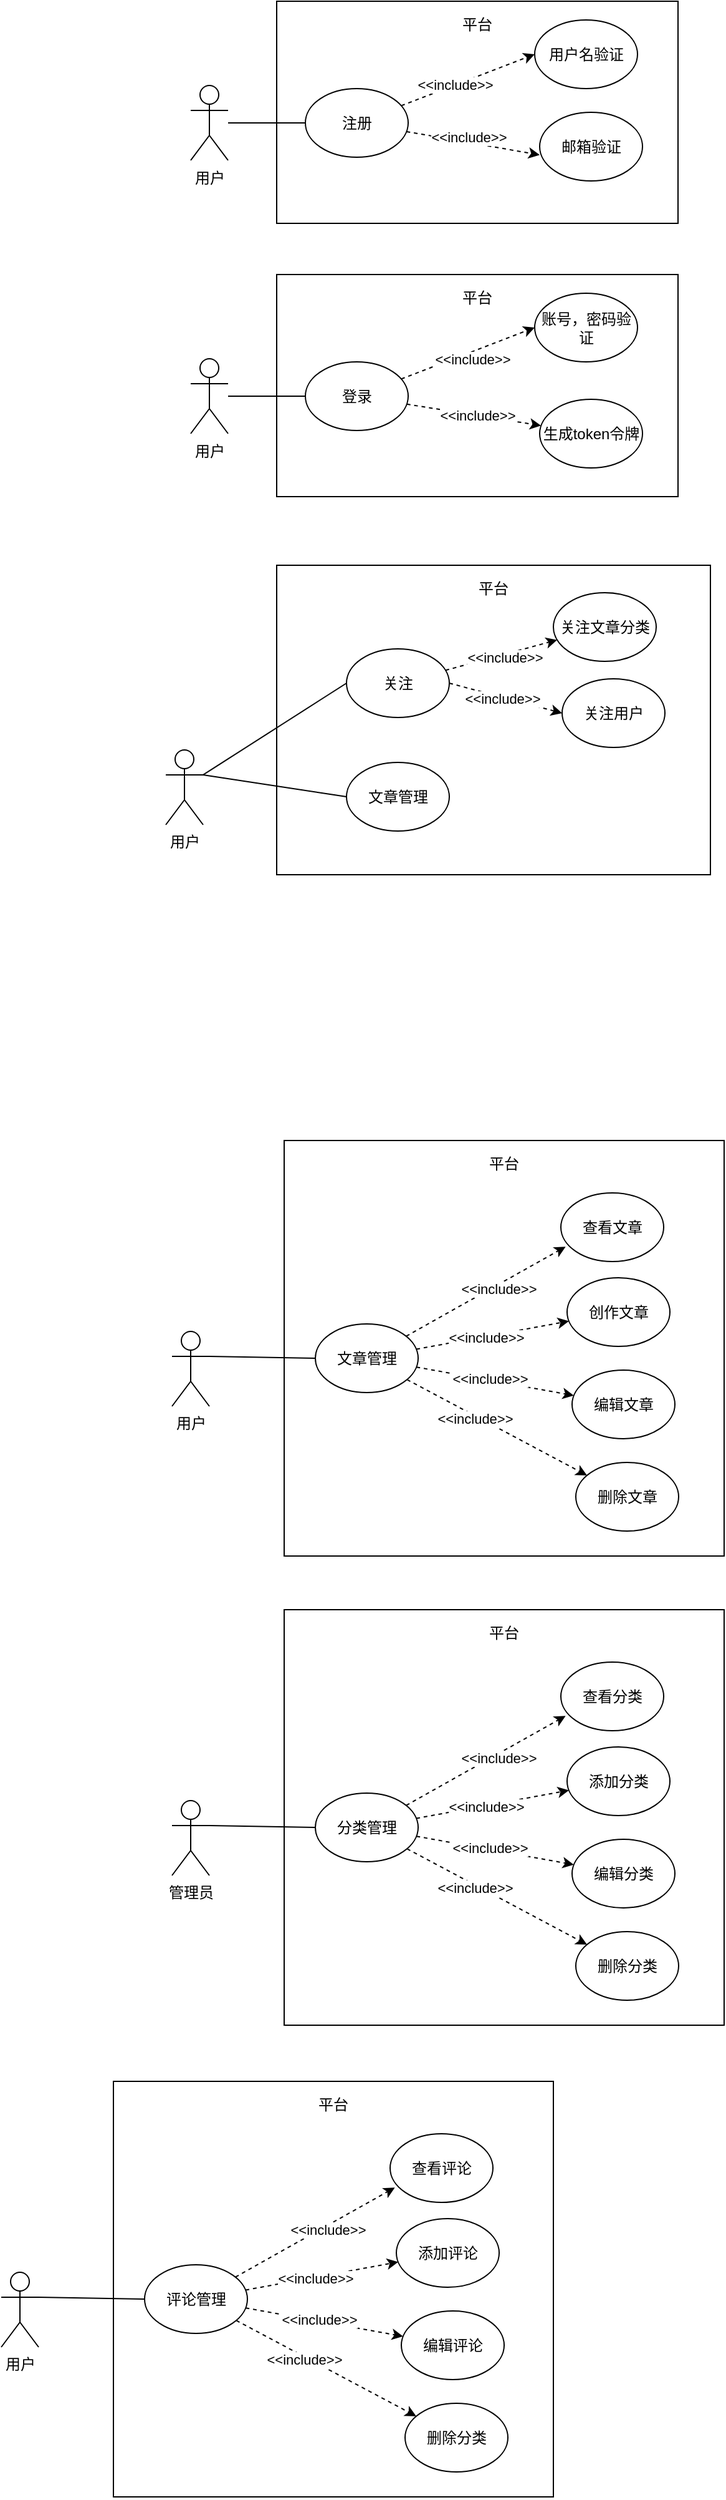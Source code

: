 <mxfile version="13.6.2" type="device"><diagram id="zpMBqLx4hVQnWH-Xjdjd" name="第 1 页"><mxGraphModel dx="1024" dy="632" grid="0" gridSize="10" guides="1" tooltips="1" connect="1" arrows="1" fold="1" page="1" pageScale="1" pageWidth="827" pageHeight="1169" math="0" shadow="0"><root><mxCell id="0"/><mxCell id="1" parent="0"/><mxCell id="oinRQKYKqnmh1JG0p11--14" value="&lt;p style=&quot;line-height: 0%&quot;&gt;平台&lt;/p&gt;" style="whiteSpace=wrap;html=1;labelPosition=center;verticalLabelPosition=middle;align=center;verticalAlign=top;" parent="1" vertex="1"><mxGeometry x="286" y="287" width="322" height="178" as="geometry"/></mxCell><mxCell id="oinRQKYKqnmh1JG0p11--22" style="rounded=0;orthogonalLoop=1;jettySize=auto;html=1;entryX=0;entryY=0.5;entryDx=0;entryDy=0;endArrow=none;endFill=0;" parent="1" source="oinRQKYKqnmh1JG0p11--11" target="oinRQKYKqnmh1JG0p11--18" edge="1"><mxGeometry relative="1" as="geometry"/></mxCell><mxCell id="oinRQKYKqnmh1JG0p11--27" style="edgeStyle=none;rounded=0;orthogonalLoop=1;jettySize=auto;html=1;entryX=0;entryY=0.621;entryDx=0;entryDy=0;entryPerimeter=0;endArrow=classic;endFill=1;dashed=1;" parent="1" source="oinRQKYKqnmh1JG0p11--18" target="oinRQKYKqnmh1JG0p11--26" edge="1"><mxGeometry relative="1" as="geometry"/></mxCell><mxCell id="oinRQKYKqnmh1JG0p11--28" value="&amp;lt;&amp;lt;include&amp;gt;&amp;gt;" style="edgeLabel;html=1;align=center;verticalAlign=middle;resizable=0;points=[];" parent="oinRQKYKqnmh1JG0p11--27" vertex="1" connectable="0"><mxGeometry x="-0.246" y="-1" relative="1" as="geometry"><mxPoint x="9.87" y="-3.61" as="offset"/></mxGeometry></mxCell><mxCell id="oinRQKYKqnmh1JG0p11--30" style="edgeStyle=none;rounded=0;orthogonalLoop=1;jettySize=auto;html=1;entryX=0;entryY=0.5;entryDx=0;entryDy=0;dashed=1;endArrow=classic;endFill=1;" parent="1" source="oinRQKYKqnmh1JG0p11--18" target="oinRQKYKqnmh1JG0p11--29" edge="1"><mxGeometry relative="1" as="geometry"/></mxCell><mxCell id="oinRQKYKqnmh1JG0p11--31" value="&amp;lt;&amp;lt;include&amp;gt;&amp;gt;" style="edgeLabel;html=1;align=center;verticalAlign=middle;resizable=0;points=[];" parent="oinRQKYKqnmh1JG0p11--30" vertex="1" connectable="0"><mxGeometry x="-0.201" relative="1" as="geometry"><mxPoint as="offset"/></mxGeometry></mxCell><mxCell id="oinRQKYKqnmh1JG0p11--18" value="注册" style="ellipse;whiteSpace=wrap;html=1;" parent="1" vertex="1"><mxGeometry x="309" y="357" width="82.5" height="55" as="geometry"/></mxCell><mxCell id="oinRQKYKqnmh1JG0p11--11" value="用户" style="shape=umlActor;verticalLabelPosition=bottom;verticalAlign=top;html=1;" parent="1" vertex="1"><mxGeometry x="217" y="354.5" width="30" height="60" as="geometry"/></mxCell><mxCell id="oinRQKYKqnmh1JG0p11--25" style="edgeStyle=none;rounded=0;orthogonalLoop=1;jettySize=auto;html=1;exitX=0.5;exitY=1;exitDx=0;exitDy=0;endArrow=none;endFill=0;" parent="1" source="oinRQKYKqnmh1JG0p11--14" target="oinRQKYKqnmh1JG0p11--14" edge="1"><mxGeometry relative="1" as="geometry"/></mxCell><mxCell id="oinRQKYKqnmh1JG0p11--26" value="邮箱验证" style="ellipse;whiteSpace=wrap;html=1;" parent="1" vertex="1"><mxGeometry x="497" y="376" width="82.5" height="55" as="geometry"/></mxCell><mxCell id="oinRQKYKqnmh1JG0p11--29" value="用户名验证" style="ellipse;whiteSpace=wrap;html=1;" parent="1" vertex="1"><mxGeometry x="493" y="302" width="82.5" height="55" as="geometry"/></mxCell><mxCell id="oinRQKYKqnmh1JG0p11--33" value="&lt;p style=&quot;line-height: 0%&quot;&gt;平台&lt;/p&gt;" style="whiteSpace=wrap;html=1;labelPosition=center;verticalLabelPosition=middle;align=center;verticalAlign=top;" parent="1" vertex="1"><mxGeometry x="286" y="506" width="322" height="178" as="geometry"/></mxCell><mxCell id="oinRQKYKqnmh1JG0p11--34" style="rounded=0;orthogonalLoop=1;jettySize=auto;html=1;entryX=0;entryY=0.5;entryDx=0;entryDy=0;endArrow=none;endFill=0;" parent="1" source="oinRQKYKqnmh1JG0p11--40" target="oinRQKYKqnmh1JG0p11--39" edge="1"><mxGeometry relative="1" as="geometry"/></mxCell><mxCell id="oinRQKYKqnmh1JG0p11--37" style="edgeStyle=none;rounded=0;orthogonalLoop=1;jettySize=auto;html=1;entryX=0;entryY=0.5;entryDx=0;entryDy=0;dashed=1;endArrow=classic;endFill=1;" parent="1" source="oinRQKYKqnmh1JG0p11--39" target="oinRQKYKqnmh1JG0p11--43" edge="1"><mxGeometry relative="1" as="geometry"/></mxCell><mxCell id="oinRQKYKqnmh1JG0p11--38" value="&amp;lt;&amp;lt;include&amp;gt;&amp;gt;" style="edgeLabel;html=1;align=center;verticalAlign=middle;resizable=0;points=[];" parent="oinRQKYKqnmh1JG0p11--37" vertex="1" connectable="0"><mxGeometry x="-0.201" relative="1" as="geometry"><mxPoint x="14.28" y="0.25" as="offset"/></mxGeometry></mxCell><mxCell id="oinRQKYKqnmh1JG0p11--45" style="edgeStyle=none;rounded=0;orthogonalLoop=1;jettySize=auto;html=1;dashed=1;endArrow=classic;endFill=1;" parent="1" source="oinRQKYKqnmh1JG0p11--39" target="oinRQKYKqnmh1JG0p11--44" edge="1"><mxGeometry relative="1" as="geometry"/></mxCell><mxCell id="oinRQKYKqnmh1JG0p11--46" value="&amp;lt;&amp;lt;include&amp;gt;&amp;gt;" style="edgeLabel;html=1;align=center;verticalAlign=middle;resizable=0;points=[];" parent="oinRQKYKqnmh1JG0p11--45" vertex="1" connectable="0"><mxGeometry x="-0.311" y="-1" relative="1" as="geometry"><mxPoint x="19.74" y="2.24" as="offset"/></mxGeometry></mxCell><mxCell id="oinRQKYKqnmh1JG0p11--39" value="登录" style="ellipse;whiteSpace=wrap;html=1;" parent="1" vertex="1"><mxGeometry x="309" y="576" width="82.5" height="55" as="geometry"/></mxCell><mxCell id="oinRQKYKqnmh1JG0p11--40" value="用户" style="shape=umlActor;verticalLabelPosition=bottom;verticalAlign=top;html=1;" parent="1" vertex="1"><mxGeometry x="217" y="573.5" width="30" height="60" as="geometry"/></mxCell><mxCell id="oinRQKYKqnmh1JG0p11--41" style="edgeStyle=none;rounded=0;orthogonalLoop=1;jettySize=auto;html=1;exitX=0.5;exitY=1;exitDx=0;exitDy=0;endArrow=none;endFill=0;" parent="1" source="oinRQKYKqnmh1JG0p11--33" target="oinRQKYKqnmh1JG0p11--33" edge="1"><mxGeometry relative="1" as="geometry"/></mxCell><mxCell id="oinRQKYKqnmh1JG0p11--43" value="账号，密码验证" style="ellipse;whiteSpace=wrap;html=1;" parent="1" vertex="1"><mxGeometry x="493" y="521" width="82.5" height="55" as="geometry"/></mxCell><mxCell id="oinRQKYKqnmh1JG0p11--44" value="生成token令牌" style="ellipse;whiteSpace=wrap;html=1;" parent="1" vertex="1"><mxGeometry x="497" y="606" width="82.5" height="55" as="geometry"/></mxCell><mxCell id="oinRQKYKqnmh1JG0p11--48" value="&lt;p style=&quot;line-height: 0%&quot;&gt;平台&lt;/p&gt;" style="whiteSpace=wrap;html=1;labelPosition=center;verticalLabelPosition=middle;align=center;verticalAlign=top;" parent="1" vertex="1"><mxGeometry x="286" y="739" width="348" height="248" as="geometry"/></mxCell><mxCell id="oinRQKYKqnmh1JG0p11--49" style="rounded=0;orthogonalLoop=1;jettySize=auto;html=1;entryX=0;entryY=0.5;entryDx=0;entryDy=0;endArrow=none;endFill=0;exitX=1;exitY=0.333;exitDx=0;exitDy=0;exitPerimeter=0;" parent="1" source="oinRQKYKqnmh1JG0p11--55" target="oinRQKYKqnmh1JG0p11--54" edge="1"><mxGeometry relative="1" as="geometry"/></mxCell><mxCell id="oinRQKYKqnmh1JG0p11--67" style="edgeStyle=none;rounded=0;orthogonalLoop=1;jettySize=auto;html=1;endArrow=classic;endFill=1;dashed=1;" parent="1" source="oinRQKYKqnmh1JG0p11--54" target="oinRQKYKqnmh1JG0p11--64" edge="1"><mxGeometry relative="1" as="geometry"/></mxCell><mxCell id="oinRQKYKqnmh1JG0p11--69" value="&amp;lt;&amp;lt;include&amp;gt;&amp;gt;" style="edgeLabel;html=1;align=center;verticalAlign=middle;resizable=0;points=[];" parent="oinRQKYKqnmh1JG0p11--67" vertex="1" connectable="0"><mxGeometry x="0.217" relative="1" as="geometry"><mxPoint x="-6.86" y="4.57" as="offset"/></mxGeometry></mxCell><mxCell id="oinRQKYKqnmh1JG0p11--54" value="关注" style="ellipse;whiteSpace=wrap;html=1;" parent="1" vertex="1"><mxGeometry x="342" y="806" width="82.5" height="55" as="geometry"/></mxCell><mxCell id="oinRQKYKqnmh1JG0p11--62" style="edgeStyle=none;rounded=0;orthogonalLoop=1;jettySize=auto;html=1;exitX=1;exitY=0.333;exitDx=0;exitDy=0;exitPerimeter=0;entryX=0;entryY=0.5;entryDx=0;entryDy=0;endArrow=none;endFill=0;" parent="1" source="oinRQKYKqnmh1JG0p11--55" target="oinRQKYKqnmh1JG0p11--61" edge="1"><mxGeometry relative="1" as="geometry"/></mxCell><mxCell id="oinRQKYKqnmh1JG0p11--55" value="用户" style="shape=umlActor;verticalLabelPosition=bottom;verticalAlign=top;html=1;" parent="1" vertex="1"><mxGeometry x="197" y="887" width="30" height="60" as="geometry"/></mxCell><mxCell id="oinRQKYKqnmh1JG0p11--56" style="edgeStyle=none;rounded=0;orthogonalLoop=1;jettySize=auto;html=1;exitX=0.5;exitY=1;exitDx=0;exitDy=0;endArrow=none;endFill=0;" parent="1" source="oinRQKYKqnmh1JG0p11--48" target="oinRQKYKqnmh1JG0p11--48" edge="1"><mxGeometry relative="1" as="geometry"/></mxCell><mxCell id="oinRQKYKqnmh1JG0p11--61" value="文章管理" style="ellipse;whiteSpace=wrap;html=1;" parent="1" vertex="1"><mxGeometry x="342" y="897" width="82.5" height="55" as="geometry"/></mxCell><mxCell id="oinRQKYKqnmh1JG0p11--64" value="关注文章分类" style="ellipse;whiteSpace=wrap;html=1;" parent="1" vertex="1"><mxGeometry x="508" y="761" width="82.5" height="55" as="geometry"/></mxCell><mxCell id="oinRQKYKqnmh1JG0p11--65" value="关注用户" style="ellipse;whiteSpace=wrap;html=1;" parent="1" vertex="1"><mxGeometry x="515" y="830" width="82.5" height="55" as="geometry"/></mxCell><mxCell id="oinRQKYKqnmh1JG0p11--70" style="edgeStyle=none;rounded=0;orthogonalLoop=1;jettySize=auto;html=1;endArrow=classic;endFill=1;dashed=1;exitX=1;exitY=0.5;exitDx=0;exitDy=0;entryX=0;entryY=0.5;entryDx=0;entryDy=0;" parent="1" source="oinRQKYKqnmh1JG0p11--54" target="oinRQKYKqnmh1JG0p11--65" edge="1"><mxGeometry relative="1" as="geometry"><mxPoint x="433.005" y="840.352" as="sourcePoint"/><mxPoint x="522.538" y="815.999" as="targetPoint"/></mxGeometry></mxCell><mxCell id="oinRQKYKqnmh1JG0p11--71" value="&amp;lt;&amp;lt;include&amp;gt;&amp;gt;" style="edgeLabel;html=1;align=center;verticalAlign=middle;resizable=0;points=[];" parent="oinRQKYKqnmh1JG0p11--70" vertex="1" connectable="0"><mxGeometry x="0.217" relative="1" as="geometry"><mxPoint x="-13.23" y="-2.28" as="offset"/></mxGeometry></mxCell><mxCell id="oinRQKYKqnmh1JG0p11--73" value="&lt;p style=&quot;line-height: 0%&quot;&gt;平台&lt;/p&gt;" style="whiteSpace=wrap;html=1;labelPosition=center;verticalLabelPosition=middle;align=center;verticalAlign=top;" parent="1" vertex="1"><mxGeometry x="292" y="1200" width="353" height="333" as="geometry"/></mxCell><mxCell id="oinRQKYKqnmh1JG0p11--78" style="edgeStyle=none;rounded=0;orthogonalLoop=1;jettySize=auto;html=1;exitX=1;exitY=0.333;exitDx=0;exitDy=0;exitPerimeter=0;entryX=0;entryY=0.5;entryDx=0;entryDy=0;endArrow=none;endFill=0;" parent="1" source="oinRQKYKqnmh1JG0p11--79" target="oinRQKYKqnmh1JG0p11--81" edge="1"><mxGeometry relative="1" as="geometry"/></mxCell><mxCell id="oinRQKYKqnmh1JG0p11--79" value="用户" style="shape=umlActor;verticalLabelPosition=bottom;verticalAlign=top;html=1;" parent="1" vertex="1"><mxGeometry x="202" y="1353" width="30" height="60" as="geometry"/></mxCell><mxCell id="oinRQKYKqnmh1JG0p11--80" style="edgeStyle=none;rounded=0;orthogonalLoop=1;jettySize=auto;html=1;exitX=0.5;exitY=1;exitDx=0;exitDy=0;endArrow=none;endFill=0;" parent="1" source="oinRQKYKqnmh1JG0p11--73" target="oinRQKYKqnmh1JG0p11--73" edge="1"><mxGeometry relative="1" as="geometry"/></mxCell><mxCell id="oinRQKYKqnmh1JG0p11--93" style="edgeStyle=none;rounded=0;orthogonalLoop=1;jettySize=auto;html=1;entryX=0.046;entryY=0.784;entryDx=0;entryDy=0;entryPerimeter=0;dashed=1;endArrow=classic;endFill=1;" parent="1" source="oinRQKYKqnmh1JG0p11--81" target="oinRQKYKqnmh1JG0p11--86" edge="1"><mxGeometry relative="1" as="geometry"/></mxCell><mxCell id="oinRQKYKqnmh1JG0p11--97" value="&amp;lt;&amp;lt;include&amp;gt;&amp;gt;" style="edgeLabel;html=1;align=center;verticalAlign=middle;resizable=0;points=[];" parent="oinRQKYKqnmh1JG0p11--93" vertex="1" connectable="0"><mxGeometry x="0.134" y="-3" relative="1" as="geometry"><mxPoint as="offset"/></mxGeometry></mxCell><mxCell id="oinRQKYKqnmh1JG0p11--94" style="edgeStyle=none;rounded=0;orthogonalLoop=1;jettySize=auto;html=1;dashed=1;endArrow=classic;endFill=1;" parent="1" source="oinRQKYKqnmh1JG0p11--81" target="oinRQKYKqnmh1JG0p11--87" edge="1"><mxGeometry relative="1" as="geometry"/></mxCell><mxCell id="oinRQKYKqnmh1JG0p11--98" value="&amp;lt;&amp;lt;include&amp;gt;&amp;gt;" style="edgeLabel;html=1;align=center;verticalAlign=middle;resizable=0;points=[];" parent="oinRQKYKqnmh1JG0p11--94" vertex="1" connectable="0"><mxGeometry x="-0.439" y="1" relative="1" as="geometry"><mxPoint x="21.24" y="-2.15" as="offset"/></mxGeometry></mxCell><mxCell id="oinRQKYKqnmh1JG0p11--95" style="edgeStyle=none;rounded=0;orthogonalLoop=1;jettySize=auto;html=1;dashed=1;endArrow=classic;endFill=1;" parent="1" source="oinRQKYKqnmh1JG0p11--81" target="oinRQKYKqnmh1JG0p11--88" edge="1"><mxGeometry relative="1" as="geometry"/></mxCell><mxCell id="oinRQKYKqnmh1JG0p11--99" value="&amp;lt;&amp;lt;include&amp;gt;&amp;gt;" style="edgeLabel;html=1;align=center;verticalAlign=middle;resizable=0;points=[];" parent="oinRQKYKqnmh1JG0p11--95" vertex="1" connectable="0"><mxGeometry x="-0.309" y="-1" relative="1" as="geometry"><mxPoint x="15.18" as="offset"/></mxGeometry></mxCell><mxCell id="oinRQKYKqnmh1JG0p11--96" style="edgeStyle=none;rounded=0;orthogonalLoop=1;jettySize=auto;html=1;dashed=1;endArrow=classic;endFill=1;" parent="1" source="oinRQKYKqnmh1JG0p11--81" target="oinRQKYKqnmh1JG0p11--90" edge="1"><mxGeometry relative="1" as="geometry"/></mxCell><mxCell id="oinRQKYKqnmh1JG0p11--100" value="&amp;lt;&amp;lt;include&amp;gt;&amp;gt;" style="edgeLabel;html=1;align=center;verticalAlign=middle;resizable=0;points=[];" parent="oinRQKYKqnmh1JG0p11--96" vertex="1" connectable="0"><mxGeometry x="-0.234" y="-2" relative="1" as="geometry"><mxPoint as="offset"/></mxGeometry></mxCell><mxCell id="oinRQKYKqnmh1JG0p11--81" value="文章管理" style="ellipse;whiteSpace=wrap;html=1;" parent="1" vertex="1"><mxGeometry x="317" y="1347" width="82.5" height="55" as="geometry"/></mxCell><mxCell id="oinRQKYKqnmh1JG0p11--86" value="查看文章" style="ellipse;whiteSpace=wrap;html=1;" parent="1" vertex="1"><mxGeometry x="514" y="1242" width="82.5" height="55" as="geometry"/></mxCell><mxCell id="oinRQKYKqnmh1JG0p11--87" value="创作文章" style="ellipse;whiteSpace=wrap;html=1;" parent="1" vertex="1"><mxGeometry x="519" y="1310" width="82.5" height="55" as="geometry"/></mxCell><mxCell id="oinRQKYKqnmh1JG0p11--88" value="编辑文章" style="ellipse;whiteSpace=wrap;html=1;" parent="1" vertex="1"><mxGeometry x="523" y="1384" width="82.5" height="55" as="geometry"/></mxCell><mxCell id="oinRQKYKqnmh1JG0p11--90" value="删除文章" style="ellipse;whiteSpace=wrap;html=1;" parent="1" vertex="1"><mxGeometry x="526" y="1458" width="82.5" height="55" as="geometry"/></mxCell><mxCell id="oinRQKYKqnmh1JG0p11--102" value="&lt;p style=&quot;line-height: 0%&quot;&gt;平台&lt;/p&gt;" style="whiteSpace=wrap;html=1;labelPosition=center;verticalLabelPosition=middle;align=center;verticalAlign=top;" parent="1" vertex="1"><mxGeometry x="292" y="1576" width="353" height="333" as="geometry"/></mxCell><mxCell id="oinRQKYKqnmh1JG0p11--103" style="edgeStyle=none;rounded=0;orthogonalLoop=1;jettySize=auto;html=1;exitX=1;exitY=0.333;exitDx=0;exitDy=0;exitPerimeter=0;entryX=0;entryY=0.5;entryDx=0;entryDy=0;endArrow=none;endFill=0;" parent="1" source="oinRQKYKqnmh1JG0p11--104" target="oinRQKYKqnmh1JG0p11--114" edge="1"><mxGeometry relative="1" as="geometry"/></mxCell><mxCell id="oinRQKYKqnmh1JG0p11--104" value="管理员" style="shape=umlActor;verticalLabelPosition=bottom;verticalAlign=top;html=1;" parent="1" vertex="1"><mxGeometry x="202" y="1729" width="30" height="60" as="geometry"/></mxCell><mxCell id="oinRQKYKqnmh1JG0p11--105" style="edgeStyle=none;rounded=0;orthogonalLoop=1;jettySize=auto;html=1;exitX=0.5;exitY=1;exitDx=0;exitDy=0;endArrow=none;endFill=0;" parent="1" source="oinRQKYKqnmh1JG0p11--102" target="oinRQKYKqnmh1JG0p11--102" edge="1"><mxGeometry relative="1" as="geometry"/></mxCell><mxCell id="oinRQKYKqnmh1JG0p11--106" style="edgeStyle=none;rounded=0;orthogonalLoop=1;jettySize=auto;html=1;entryX=0.046;entryY=0.784;entryDx=0;entryDy=0;entryPerimeter=0;dashed=1;endArrow=classic;endFill=1;" parent="1" source="oinRQKYKqnmh1JG0p11--114" target="oinRQKYKqnmh1JG0p11--115" edge="1"><mxGeometry relative="1" as="geometry"/></mxCell><mxCell id="oinRQKYKqnmh1JG0p11--107" value="&amp;lt;&amp;lt;include&amp;gt;&amp;gt;" style="edgeLabel;html=1;align=center;verticalAlign=middle;resizable=0;points=[];" parent="oinRQKYKqnmh1JG0p11--106" vertex="1" connectable="0"><mxGeometry x="0.134" y="-3" relative="1" as="geometry"><mxPoint as="offset"/></mxGeometry></mxCell><mxCell id="oinRQKYKqnmh1JG0p11--108" style="edgeStyle=none;rounded=0;orthogonalLoop=1;jettySize=auto;html=1;dashed=1;endArrow=classic;endFill=1;" parent="1" source="oinRQKYKqnmh1JG0p11--114" target="oinRQKYKqnmh1JG0p11--116" edge="1"><mxGeometry relative="1" as="geometry"/></mxCell><mxCell id="oinRQKYKqnmh1JG0p11--109" value="&amp;lt;&amp;lt;include&amp;gt;&amp;gt;" style="edgeLabel;html=1;align=center;verticalAlign=middle;resizable=0;points=[];" parent="oinRQKYKqnmh1JG0p11--108" vertex="1" connectable="0"><mxGeometry x="-0.439" y="1" relative="1" as="geometry"><mxPoint x="21.24" y="-2.15" as="offset"/></mxGeometry></mxCell><mxCell id="oinRQKYKqnmh1JG0p11--110" style="edgeStyle=none;rounded=0;orthogonalLoop=1;jettySize=auto;html=1;dashed=1;endArrow=classic;endFill=1;" parent="1" source="oinRQKYKqnmh1JG0p11--114" target="oinRQKYKqnmh1JG0p11--117" edge="1"><mxGeometry relative="1" as="geometry"/></mxCell><mxCell id="oinRQKYKqnmh1JG0p11--111" value="&amp;lt;&amp;lt;include&amp;gt;&amp;gt;" style="edgeLabel;html=1;align=center;verticalAlign=middle;resizable=0;points=[];" parent="oinRQKYKqnmh1JG0p11--110" vertex="1" connectable="0"><mxGeometry x="-0.309" y="-1" relative="1" as="geometry"><mxPoint x="15.18" as="offset"/></mxGeometry></mxCell><mxCell id="oinRQKYKqnmh1JG0p11--112" style="edgeStyle=none;rounded=0;orthogonalLoop=1;jettySize=auto;html=1;dashed=1;endArrow=classic;endFill=1;" parent="1" source="oinRQKYKqnmh1JG0p11--114" target="oinRQKYKqnmh1JG0p11--118" edge="1"><mxGeometry relative="1" as="geometry"/></mxCell><mxCell id="oinRQKYKqnmh1JG0p11--113" value="&amp;lt;&amp;lt;include&amp;gt;&amp;gt;" style="edgeLabel;html=1;align=center;verticalAlign=middle;resizable=0;points=[];" parent="oinRQKYKqnmh1JG0p11--112" vertex="1" connectable="0"><mxGeometry x="-0.234" y="-2" relative="1" as="geometry"><mxPoint as="offset"/></mxGeometry></mxCell><mxCell id="oinRQKYKqnmh1JG0p11--114" value="分类管理" style="ellipse;whiteSpace=wrap;html=1;" parent="1" vertex="1"><mxGeometry x="317" y="1723" width="82.5" height="55" as="geometry"/></mxCell><mxCell id="oinRQKYKqnmh1JG0p11--115" value="查看分类" style="ellipse;whiteSpace=wrap;html=1;" parent="1" vertex="1"><mxGeometry x="514" y="1618" width="82.5" height="55" as="geometry"/></mxCell><mxCell id="oinRQKYKqnmh1JG0p11--116" value="添加分类" style="ellipse;whiteSpace=wrap;html=1;" parent="1" vertex="1"><mxGeometry x="519" y="1686" width="82.5" height="55" as="geometry"/></mxCell><mxCell id="oinRQKYKqnmh1JG0p11--117" value="编辑分类" style="ellipse;whiteSpace=wrap;html=1;" parent="1" vertex="1"><mxGeometry x="523" y="1760" width="82.5" height="55" as="geometry"/></mxCell><mxCell id="oinRQKYKqnmh1JG0p11--118" value="删除分类" style="ellipse;whiteSpace=wrap;html=1;" parent="1" vertex="1"><mxGeometry x="526" y="1834" width="82.5" height="55" as="geometry"/></mxCell><mxCell id="RbCNO8t4D6866Xg2Qggt-1" value="&lt;p style=&quot;line-height: 0%&quot;&gt;平台&lt;/p&gt;" style="whiteSpace=wrap;html=1;labelPosition=center;verticalLabelPosition=middle;align=center;verticalAlign=top;" vertex="1" parent="1"><mxGeometry x="155" y="1954" width="353" height="333" as="geometry"/></mxCell><mxCell id="RbCNO8t4D6866Xg2Qggt-2" style="edgeStyle=none;rounded=0;orthogonalLoop=1;jettySize=auto;html=1;exitX=1;exitY=0.333;exitDx=0;exitDy=0;exitPerimeter=0;entryX=0;entryY=0.5;entryDx=0;entryDy=0;endArrow=none;endFill=0;" edge="1" parent="1" source="RbCNO8t4D6866Xg2Qggt-3" target="RbCNO8t4D6866Xg2Qggt-13"><mxGeometry relative="1" as="geometry"/></mxCell><mxCell id="RbCNO8t4D6866Xg2Qggt-3" value="用户" style="shape=umlActor;verticalLabelPosition=bottom;verticalAlign=top;html=1;" vertex="1" parent="1"><mxGeometry x="65" y="2107" width="30" height="60" as="geometry"/></mxCell><mxCell id="RbCNO8t4D6866Xg2Qggt-4" style="edgeStyle=none;rounded=0;orthogonalLoop=1;jettySize=auto;html=1;exitX=0.5;exitY=1;exitDx=0;exitDy=0;endArrow=none;endFill=0;" edge="1" parent="1" source="RbCNO8t4D6866Xg2Qggt-1" target="RbCNO8t4D6866Xg2Qggt-1"><mxGeometry relative="1" as="geometry"/></mxCell><mxCell id="RbCNO8t4D6866Xg2Qggt-5" style="edgeStyle=none;rounded=0;orthogonalLoop=1;jettySize=auto;html=1;entryX=0.046;entryY=0.784;entryDx=0;entryDy=0;entryPerimeter=0;dashed=1;endArrow=classic;endFill=1;" edge="1" parent="1" source="RbCNO8t4D6866Xg2Qggt-13" target="RbCNO8t4D6866Xg2Qggt-14"><mxGeometry relative="1" as="geometry"/></mxCell><mxCell id="RbCNO8t4D6866Xg2Qggt-6" value="&amp;lt;&amp;lt;include&amp;gt;&amp;gt;" style="edgeLabel;html=1;align=center;verticalAlign=middle;resizable=0;points=[];" vertex="1" connectable="0" parent="RbCNO8t4D6866Xg2Qggt-5"><mxGeometry x="0.134" y="-3" relative="1" as="geometry"><mxPoint as="offset"/></mxGeometry></mxCell><mxCell id="RbCNO8t4D6866Xg2Qggt-7" style="edgeStyle=none;rounded=0;orthogonalLoop=1;jettySize=auto;html=1;dashed=1;endArrow=classic;endFill=1;" edge="1" parent="1" source="RbCNO8t4D6866Xg2Qggt-13" target="RbCNO8t4D6866Xg2Qggt-15"><mxGeometry relative="1" as="geometry"/></mxCell><mxCell id="RbCNO8t4D6866Xg2Qggt-8" value="&amp;lt;&amp;lt;include&amp;gt;&amp;gt;" style="edgeLabel;html=1;align=center;verticalAlign=middle;resizable=0;points=[];" vertex="1" connectable="0" parent="RbCNO8t4D6866Xg2Qggt-7"><mxGeometry x="-0.439" y="1" relative="1" as="geometry"><mxPoint x="21.24" y="-2.15" as="offset"/></mxGeometry></mxCell><mxCell id="RbCNO8t4D6866Xg2Qggt-9" style="edgeStyle=none;rounded=0;orthogonalLoop=1;jettySize=auto;html=1;dashed=1;endArrow=classic;endFill=1;" edge="1" parent="1" source="RbCNO8t4D6866Xg2Qggt-13" target="RbCNO8t4D6866Xg2Qggt-16"><mxGeometry relative="1" as="geometry"/></mxCell><mxCell id="RbCNO8t4D6866Xg2Qggt-10" value="&amp;lt;&amp;lt;include&amp;gt;&amp;gt;" style="edgeLabel;html=1;align=center;verticalAlign=middle;resizable=0;points=[];" vertex="1" connectable="0" parent="RbCNO8t4D6866Xg2Qggt-9"><mxGeometry x="-0.309" y="-1" relative="1" as="geometry"><mxPoint x="15.18" as="offset"/></mxGeometry></mxCell><mxCell id="RbCNO8t4D6866Xg2Qggt-11" style="edgeStyle=none;rounded=0;orthogonalLoop=1;jettySize=auto;html=1;dashed=1;endArrow=classic;endFill=1;" edge="1" parent="1" source="RbCNO8t4D6866Xg2Qggt-13" target="RbCNO8t4D6866Xg2Qggt-17"><mxGeometry relative="1" as="geometry"/></mxCell><mxCell id="RbCNO8t4D6866Xg2Qggt-12" value="&amp;lt;&amp;lt;include&amp;gt;&amp;gt;" style="edgeLabel;html=1;align=center;verticalAlign=middle;resizable=0;points=[];" vertex="1" connectable="0" parent="RbCNO8t4D6866Xg2Qggt-11"><mxGeometry x="-0.234" y="-2" relative="1" as="geometry"><mxPoint as="offset"/></mxGeometry></mxCell><mxCell id="RbCNO8t4D6866Xg2Qggt-13" value="评论管理" style="ellipse;whiteSpace=wrap;html=1;" vertex="1" parent="1"><mxGeometry x="180" y="2101" width="82.5" height="55" as="geometry"/></mxCell><mxCell id="RbCNO8t4D6866Xg2Qggt-14" value="查看评论" style="ellipse;whiteSpace=wrap;html=1;" vertex="1" parent="1"><mxGeometry x="377" y="1996" width="82.5" height="55" as="geometry"/></mxCell><mxCell id="RbCNO8t4D6866Xg2Qggt-15" value="添加评论" style="ellipse;whiteSpace=wrap;html=1;" vertex="1" parent="1"><mxGeometry x="382" y="2064" width="82.5" height="55" as="geometry"/></mxCell><mxCell id="RbCNO8t4D6866Xg2Qggt-16" value="编辑评论" style="ellipse;whiteSpace=wrap;html=1;" vertex="1" parent="1"><mxGeometry x="386" y="2138" width="82.5" height="55" as="geometry"/></mxCell><mxCell id="RbCNO8t4D6866Xg2Qggt-17" value="删除分类" style="ellipse;whiteSpace=wrap;html=1;" vertex="1" parent="1"><mxGeometry x="389" y="2212" width="82.5" height="55" as="geometry"/></mxCell></root></mxGraphModel></diagram></mxfile>